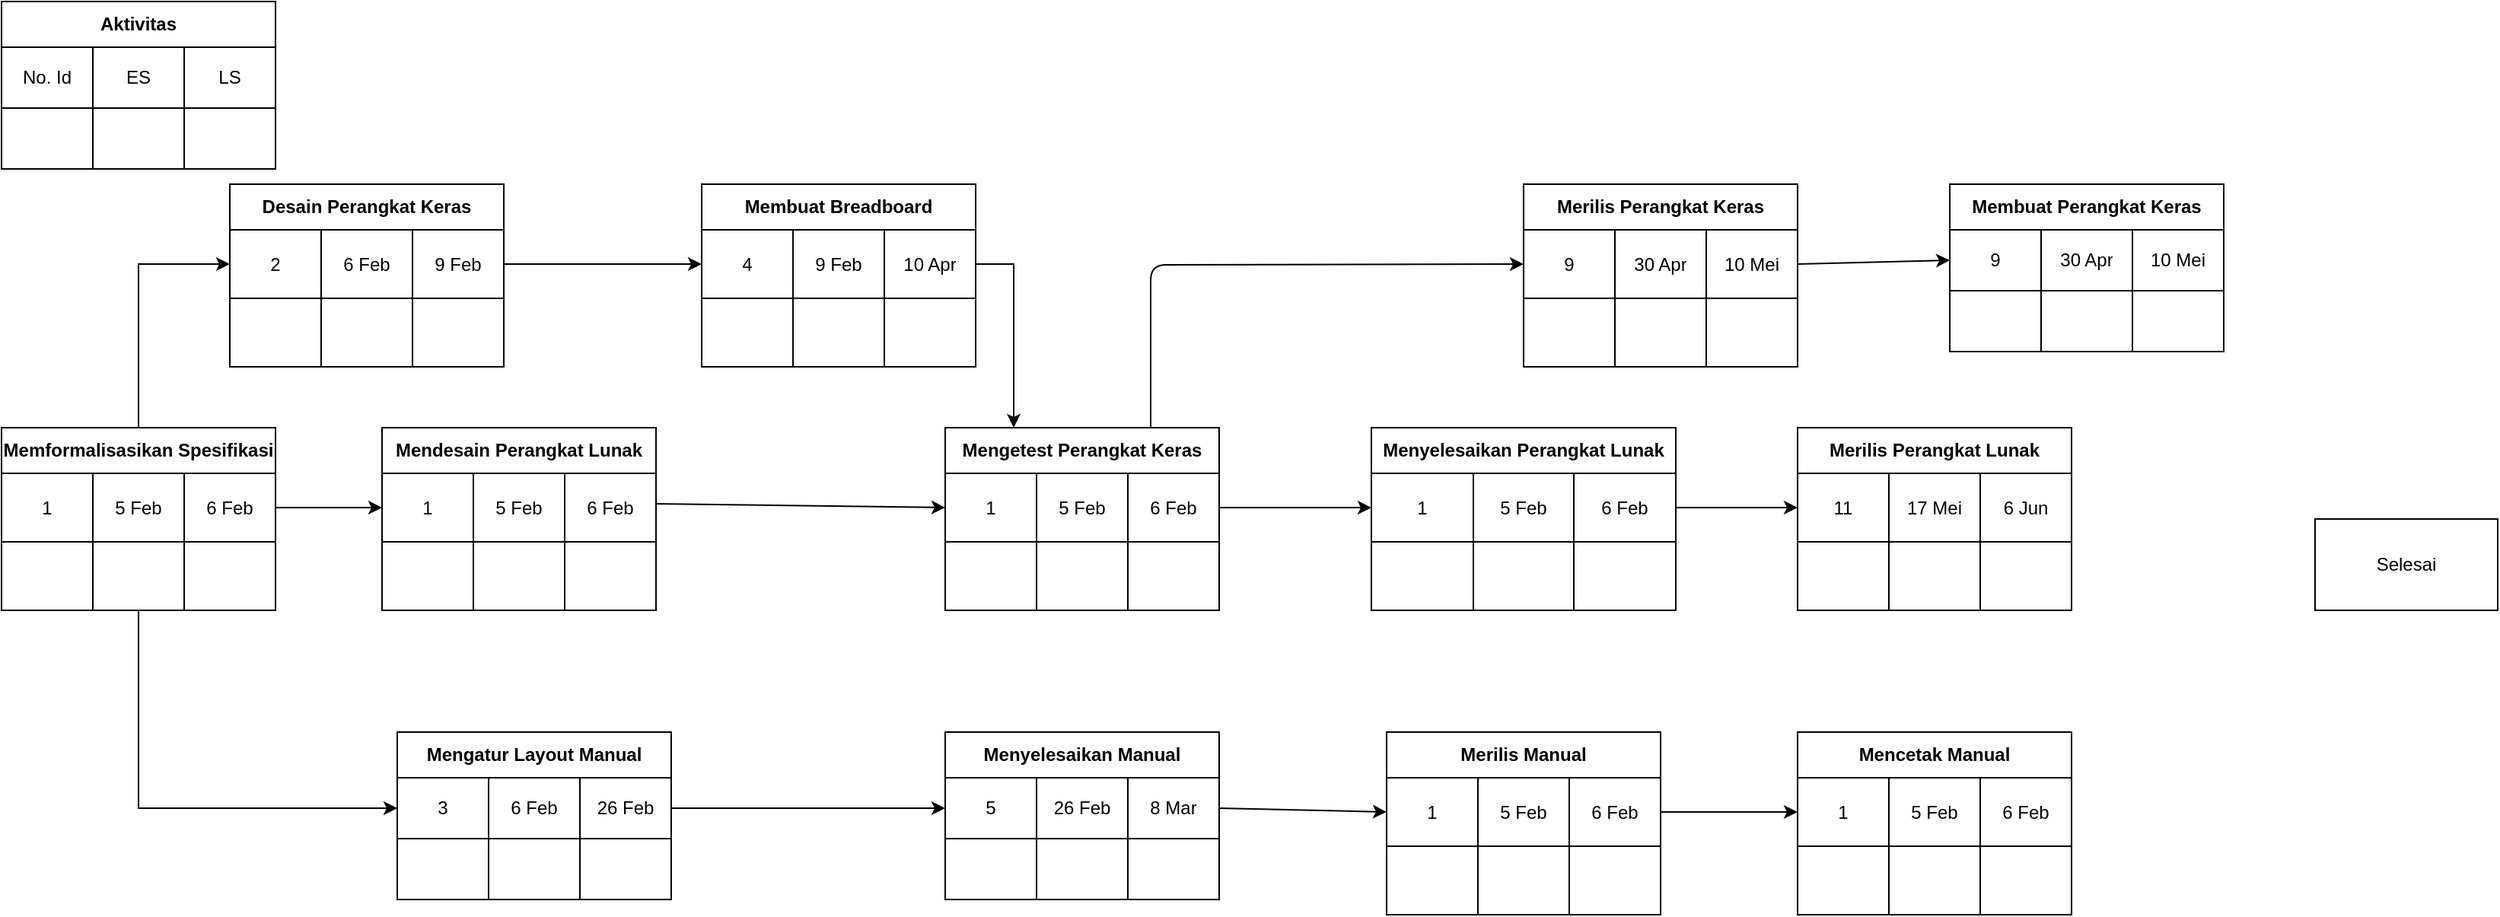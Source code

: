 <mxfile version="13.10.0" type="github" pages="2">
  <diagram id="w-n2yBOvHbMStAPGtrfh" name="Page-1">
    <mxGraphModel dx="1368" dy="666" grid="1" gridSize="10" guides="1" tooltips="1" connect="1" arrows="1" fold="1" page="1" pageScale="1" pageWidth="850" pageHeight="1100" math="0" shadow="0">
      <root>
        <mxCell id="0" />
        <mxCell id="1" parent="0" />
        <mxCell id="4v-OU17Cv-sKRTJld7IA-16" value="Aktivitas" style="shape=table;html=1;whiteSpace=wrap;startSize=30;container=1;collapsible=0;childLayout=tableLayout;fontStyle=1;align=center;" vertex="1" parent="1">
          <mxGeometry width="180" height="110" as="geometry" />
        </mxCell>
        <mxCell id="4v-OU17Cv-sKRTJld7IA-17" value="" style="shape=partialRectangle;html=1;whiteSpace=wrap;collapsible=0;dropTarget=0;pointerEvents=0;fillColor=none;top=0;left=0;bottom=0;right=0;points=[[0,0.5],[1,0.5]];portConstraint=eastwest;" vertex="1" parent="4v-OU17Cv-sKRTJld7IA-16">
          <mxGeometry y="30" width="180" height="40" as="geometry" />
        </mxCell>
        <mxCell id="4v-OU17Cv-sKRTJld7IA-18" value="No. Id" style="shape=partialRectangle;html=1;whiteSpace=wrap;connectable=0;fillColor=none;top=0;left=0;bottom=0;right=0;overflow=hidden;" vertex="1" parent="4v-OU17Cv-sKRTJld7IA-17">
          <mxGeometry width="60" height="40" as="geometry" />
        </mxCell>
        <mxCell id="4v-OU17Cv-sKRTJld7IA-19" value="&lt;span&gt;ES&lt;/span&gt;" style="shape=partialRectangle;html=1;whiteSpace=wrap;connectable=0;fillColor=none;top=0;left=0;bottom=0;right=0;overflow=hidden;" vertex="1" parent="4v-OU17Cv-sKRTJld7IA-17">
          <mxGeometry x="60" width="60" height="40" as="geometry" />
        </mxCell>
        <mxCell id="4v-OU17Cv-sKRTJld7IA-20" value="LS" style="shape=partialRectangle;html=1;whiteSpace=wrap;connectable=0;fillColor=none;top=0;left=0;bottom=0;right=0;overflow=hidden;" vertex="1" parent="4v-OU17Cv-sKRTJld7IA-17">
          <mxGeometry x="120" width="60" height="40" as="geometry" />
        </mxCell>
        <mxCell id="4v-OU17Cv-sKRTJld7IA-21" value="" style="shape=partialRectangle;html=1;whiteSpace=wrap;collapsible=0;dropTarget=0;pointerEvents=0;fillColor=none;top=0;left=0;bottom=0;right=0;points=[[0,0.5],[1,0.5]];portConstraint=eastwest;" vertex="1" parent="4v-OU17Cv-sKRTJld7IA-16">
          <mxGeometry y="70" width="180" height="40" as="geometry" />
        </mxCell>
        <mxCell id="4v-OU17Cv-sKRTJld7IA-22" value="" style="shape=partialRectangle;html=1;whiteSpace=wrap;connectable=0;fillColor=none;top=0;left=0;bottom=0;right=0;overflow=hidden;" vertex="1" parent="4v-OU17Cv-sKRTJld7IA-21">
          <mxGeometry width="60" height="40" as="geometry" />
        </mxCell>
        <mxCell id="4v-OU17Cv-sKRTJld7IA-23" value="" style="shape=partialRectangle;html=1;whiteSpace=wrap;connectable=0;fillColor=none;top=0;left=0;bottom=0;right=0;overflow=hidden;" vertex="1" parent="4v-OU17Cv-sKRTJld7IA-21">
          <mxGeometry x="60" width="60" height="40" as="geometry" />
        </mxCell>
        <mxCell id="4v-OU17Cv-sKRTJld7IA-24" value="" style="shape=partialRectangle;html=1;whiteSpace=wrap;connectable=0;fillColor=none;top=0;left=0;bottom=0;right=0;overflow=hidden;" vertex="1" parent="4v-OU17Cv-sKRTJld7IA-21">
          <mxGeometry x="120" width="60" height="40" as="geometry" />
        </mxCell>
        <mxCell id="4v-OU17Cv-sKRTJld7IA-55" style="edgeStyle=orthogonalEdgeStyle;rounded=0;orthogonalLoop=1;jettySize=auto;html=1;entryX=0;entryY=0.5;entryDx=0;entryDy=0;" edge="1" parent="1" source="4v-OU17Cv-sKRTJld7IA-29" target="4v-OU17Cv-sKRTJld7IA-43">
          <mxGeometry relative="1" as="geometry" />
        </mxCell>
        <mxCell id="4v-OU17Cv-sKRTJld7IA-65" style="edgeStyle=orthogonalEdgeStyle;rounded=0;orthogonalLoop=1;jettySize=auto;html=1;entryX=0;entryY=0.5;entryDx=0;entryDy=0;" edge="1" parent="1" source="4v-OU17Cv-sKRTJld7IA-29" target="4v-OU17Cv-sKRTJld7IA-57">
          <mxGeometry relative="1" as="geometry" />
        </mxCell>
        <mxCell id="4v-OU17Cv-sKRTJld7IA-29" value="Memformalisasikan Spesifikasi" style="shape=table;html=1;whiteSpace=wrap;startSize=30;container=1;collapsible=0;childLayout=tableLayout;fontStyle=1;align=center;" vertex="1" parent="1">
          <mxGeometry y="280" width="180" height="120" as="geometry" />
        </mxCell>
        <mxCell id="4v-OU17Cv-sKRTJld7IA-30" value="" style="shape=partialRectangle;html=1;whiteSpace=wrap;collapsible=0;dropTarget=0;pointerEvents=0;fillColor=none;top=0;left=0;bottom=0;right=0;points=[[0,0.5],[1,0.5]];portConstraint=eastwest;" vertex="1" parent="4v-OU17Cv-sKRTJld7IA-29">
          <mxGeometry y="30" width="180" height="45" as="geometry" />
        </mxCell>
        <mxCell id="4v-OU17Cv-sKRTJld7IA-31" value="1" style="shape=partialRectangle;html=1;whiteSpace=wrap;connectable=0;fillColor=none;top=0;left=0;bottom=0;right=0;overflow=hidden;" vertex="1" parent="4v-OU17Cv-sKRTJld7IA-30">
          <mxGeometry width="60" height="45" as="geometry" />
        </mxCell>
        <mxCell id="4v-OU17Cv-sKRTJld7IA-32" value="&lt;span&gt;5 Feb&lt;/span&gt;" style="shape=partialRectangle;html=1;whiteSpace=wrap;connectable=0;fillColor=none;top=0;left=0;bottom=0;right=0;overflow=hidden;" vertex="1" parent="4v-OU17Cv-sKRTJld7IA-30">
          <mxGeometry x="60" width="60" height="45" as="geometry" />
        </mxCell>
        <mxCell id="4v-OU17Cv-sKRTJld7IA-33" value="6 Feb" style="shape=partialRectangle;html=1;whiteSpace=wrap;connectable=0;fillColor=none;top=0;left=0;bottom=0;right=0;overflow=hidden;" vertex="1" parent="4v-OU17Cv-sKRTJld7IA-30">
          <mxGeometry x="120" width="60" height="45" as="geometry" />
        </mxCell>
        <mxCell id="4v-OU17Cv-sKRTJld7IA-34" value="" style="shape=partialRectangle;html=1;whiteSpace=wrap;collapsible=0;dropTarget=0;pointerEvents=0;fillColor=none;top=0;left=0;bottom=0;right=0;points=[[0,0.5],[1,0.5]];portConstraint=eastwest;" vertex="1" parent="4v-OU17Cv-sKRTJld7IA-29">
          <mxGeometry y="75" width="180" height="45" as="geometry" />
        </mxCell>
        <mxCell id="4v-OU17Cv-sKRTJld7IA-35" value="" style="shape=partialRectangle;html=1;whiteSpace=wrap;connectable=0;fillColor=none;top=0;left=0;bottom=0;right=0;overflow=hidden;" vertex="1" parent="4v-OU17Cv-sKRTJld7IA-34">
          <mxGeometry width="60" height="45" as="geometry" />
        </mxCell>
        <mxCell id="4v-OU17Cv-sKRTJld7IA-36" value="" style="shape=partialRectangle;html=1;whiteSpace=wrap;connectable=0;fillColor=none;top=0;left=0;bottom=0;right=0;overflow=hidden;" vertex="1" parent="4v-OU17Cv-sKRTJld7IA-34">
          <mxGeometry x="60" width="60" height="45" as="geometry" />
        </mxCell>
        <mxCell id="4v-OU17Cv-sKRTJld7IA-37" value="" style="shape=partialRectangle;html=1;whiteSpace=wrap;connectable=0;fillColor=none;top=0;left=0;bottom=0;right=0;overflow=hidden;" vertex="1" parent="4v-OU17Cv-sKRTJld7IA-34">
          <mxGeometry x="120" width="60" height="45" as="geometry" />
        </mxCell>
        <mxCell id="4v-OU17Cv-sKRTJld7IA-42" value="Desain Perangkat Keras" style="shape=table;html=1;whiteSpace=wrap;startSize=30;container=1;collapsible=0;childLayout=tableLayout;fontStyle=1;align=center;" vertex="1" parent="1">
          <mxGeometry x="150" y="120" width="180" height="120" as="geometry" />
        </mxCell>
        <mxCell id="4v-OU17Cv-sKRTJld7IA-43" value="" style="shape=partialRectangle;html=1;whiteSpace=wrap;collapsible=0;dropTarget=0;pointerEvents=0;fillColor=none;top=0;left=0;bottom=0;right=0;points=[[0,0.5],[1,0.5]];portConstraint=eastwest;" vertex="1" parent="4v-OU17Cv-sKRTJld7IA-42">
          <mxGeometry y="30" width="180" height="45" as="geometry" />
        </mxCell>
        <mxCell id="4v-OU17Cv-sKRTJld7IA-44" value="2" style="shape=partialRectangle;html=1;whiteSpace=wrap;connectable=0;fillColor=none;top=0;left=0;bottom=0;right=0;overflow=hidden;" vertex="1" parent="4v-OU17Cv-sKRTJld7IA-43">
          <mxGeometry width="60" height="45" as="geometry" />
        </mxCell>
        <mxCell id="4v-OU17Cv-sKRTJld7IA-45" value="&lt;span&gt;6 Feb&lt;/span&gt;" style="shape=partialRectangle;html=1;whiteSpace=wrap;connectable=0;fillColor=none;top=0;left=0;bottom=0;right=0;overflow=hidden;" vertex="1" parent="4v-OU17Cv-sKRTJld7IA-43">
          <mxGeometry x="60" width="60" height="45" as="geometry" />
        </mxCell>
        <mxCell id="4v-OU17Cv-sKRTJld7IA-46" value="9 Feb" style="shape=partialRectangle;html=1;whiteSpace=wrap;connectable=0;fillColor=none;top=0;left=0;bottom=0;right=0;overflow=hidden;" vertex="1" parent="4v-OU17Cv-sKRTJld7IA-43">
          <mxGeometry x="120" width="60" height="45" as="geometry" />
        </mxCell>
        <mxCell id="4v-OU17Cv-sKRTJld7IA-47" value="" style="shape=partialRectangle;html=1;whiteSpace=wrap;collapsible=0;dropTarget=0;pointerEvents=0;fillColor=none;top=0;left=0;bottom=0;right=0;points=[[0,0.5],[1,0.5]];portConstraint=eastwest;" vertex="1" parent="4v-OU17Cv-sKRTJld7IA-42">
          <mxGeometry y="75" width="180" height="45" as="geometry" />
        </mxCell>
        <mxCell id="4v-OU17Cv-sKRTJld7IA-48" value="" style="shape=partialRectangle;html=1;whiteSpace=wrap;connectable=0;fillColor=none;top=0;left=0;bottom=0;right=0;overflow=hidden;" vertex="1" parent="4v-OU17Cv-sKRTJld7IA-47">
          <mxGeometry width="60" height="45" as="geometry" />
        </mxCell>
        <mxCell id="4v-OU17Cv-sKRTJld7IA-49" value="" style="shape=partialRectangle;html=1;whiteSpace=wrap;connectable=0;fillColor=none;top=0;left=0;bottom=0;right=0;overflow=hidden;" vertex="1" parent="4v-OU17Cv-sKRTJld7IA-47">
          <mxGeometry x="60" width="60" height="45" as="geometry" />
        </mxCell>
        <mxCell id="4v-OU17Cv-sKRTJld7IA-50" value="" style="shape=partialRectangle;html=1;whiteSpace=wrap;connectable=0;fillColor=none;top=0;left=0;bottom=0;right=0;overflow=hidden;" vertex="1" parent="4v-OU17Cv-sKRTJld7IA-47">
          <mxGeometry x="120" width="60" height="45" as="geometry" />
        </mxCell>
        <mxCell id="4v-OU17Cv-sKRTJld7IA-56" value="Mengatur Layout Manual" style="shape=table;html=1;whiteSpace=wrap;startSize=30;container=1;collapsible=0;childLayout=tableLayout;fontStyle=1;align=center;" vertex="1" parent="1">
          <mxGeometry x="260" y="480" width="180" height="110" as="geometry" />
        </mxCell>
        <mxCell id="4v-OU17Cv-sKRTJld7IA-57" value="" style="shape=partialRectangle;html=1;whiteSpace=wrap;collapsible=0;dropTarget=0;pointerEvents=0;fillColor=none;top=0;left=0;bottom=0;right=0;points=[[0,0.5],[1,0.5]];portConstraint=eastwest;" vertex="1" parent="4v-OU17Cv-sKRTJld7IA-56">
          <mxGeometry y="30" width="180" height="40" as="geometry" />
        </mxCell>
        <mxCell id="4v-OU17Cv-sKRTJld7IA-58" value="3" style="shape=partialRectangle;html=1;whiteSpace=wrap;connectable=0;fillColor=none;top=0;left=0;bottom=0;right=0;overflow=hidden;" vertex="1" parent="4v-OU17Cv-sKRTJld7IA-57">
          <mxGeometry width="60" height="40" as="geometry" />
        </mxCell>
        <mxCell id="4v-OU17Cv-sKRTJld7IA-59" value="&lt;span&gt;6 Feb&lt;/span&gt;" style="shape=partialRectangle;html=1;whiteSpace=wrap;connectable=0;fillColor=none;top=0;left=0;bottom=0;right=0;overflow=hidden;" vertex="1" parent="4v-OU17Cv-sKRTJld7IA-57">
          <mxGeometry x="60" width="60" height="40" as="geometry" />
        </mxCell>
        <mxCell id="4v-OU17Cv-sKRTJld7IA-60" value="26 Feb" style="shape=partialRectangle;html=1;whiteSpace=wrap;connectable=0;fillColor=none;top=0;left=0;bottom=0;right=0;overflow=hidden;" vertex="1" parent="4v-OU17Cv-sKRTJld7IA-57">
          <mxGeometry x="120" width="60" height="40" as="geometry" />
        </mxCell>
        <mxCell id="4v-OU17Cv-sKRTJld7IA-61" value="" style="shape=partialRectangle;html=1;whiteSpace=wrap;collapsible=0;dropTarget=0;pointerEvents=0;fillColor=none;top=0;left=0;bottom=0;right=0;points=[[0,0.5],[1,0.5]];portConstraint=eastwest;" vertex="1" parent="4v-OU17Cv-sKRTJld7IA-56">
          <mxGeometry y="70" width="180" height="40" as="geometry" />
        </mxCell>
        <mxCell id="4v-OU17Cv-sKRTJld7IA-62" value="" style="shape=partialRectangle;html=1;whiteSpace=wrap;connectable=0;fillColor=none;top=0;left=0;bottom=0;right=0;overflow=hidden;" vertex="1" parent="4v-OU17Cv-sKRTJld7IA-61">
          <mxGeometry width="60" height="40" as="geometry" />
        </mxCell>
        <mxCell id="4v-OU17Cv-sKRTJld7IA-63" value="" style="shape=partialRectangle;html=1;whiteSpace=wrap;connectable=0;fillColor=none;top=0;left=0;bottom=0;right=0;overflow=hidden;" vertex="1" parent="4v-OU17Cv-sKRTJld7IA-61">
          <mxGeometry x="60" width="60" height="40" as="geometry" />
        </mxCell>
        <mxCell id="4v-OU17Cv-sKRTJld7IA-64" value="" style="shape=partialRectangle;html=1;whiteSpace=wrap;connectable=0;fillColor=none;top=0;left=0;bottom=0;right=0;overflow=hidden;" vertex="1" parent="4v-OU17Cv-sKRTJld7IA-61">
          <mxGeometry x="120" width="60" height="40" as="geometry" />
        </mxCell>
        <mxCell id="4v-OU17Cv-sKRTJld7IA-66" value="Membuat Breadboard" style="shape=table;html=1;whiteSpace=wrap;startSize=30;container=1;collapsible=0;childLayout=tableLayout;fontStyle=1;align=center;" vertex="1" parent="1">
          <mxGeometry x="460" y="120" width="180" height="120" as="geometry" />
        </mxCell>
        <mxCell id="4v-OU17Cv-sKRTJld7IA-67" value="" style="shape=partialRectangle;html=1;whiteSpace=wrap;collapsible=0;dropTarget=0;pointerEvents=0;fillColor=none;top=0;left=0;bottom=0;right=0;points=[[0,0.5],[1,0.5]];portConstraint=eastwest;" vertex="1" parent="4v-OU17Cv-sKRTJld7IA-66">
          <mxGeometry y="30" width="180" height="45" as="geometry" />
        </mxCell>
        <mxCell id="4v-OU17Cv-sKRTJld7IA-68" value="4" style="shape=partialRectangle;html=1;whiteSpace=wrap;connectable=0;fillColor=none;top=0;left=0;bottom=0;right=0;overflow=hidden;" vertex="1" parent="4v-OU17Cv-sKRTJld7IA-67">
          <mxGeometry width="60" height="45" as="geometry" />
        </mxCell>
        <mxCell id="4v-OU17Cv-sKRTJld7IA-69" value="&lt;span&gt;9 Feb&lt;/span&gt;" style="shape=partialRectangle;html=1;whiteSpace=wrap;connectable=0;fillColor=none;top=0;left=0;bottom=0;right=0;overflow=hidden;" vertex="1" parent="4v-OU17Cv-sKRTJld7IA-67">
          <mxGeometry x="60" width="60" height="45" as="geometry" />
        </mxCell>
        <mxCell id="4v-OU17Cv-sKRTJld7IA-70" value="10 Apr" style="shape=partialRectangle;html=1;whiteSpace=wrap;connectable=0;fillColor=none;top=0;left=0;bottom=0;right=0;overflow=hidden;" vertex="1" parent="4v-OU17Cv-sKRTJld7IA-67">
          <mxGeometry x="120" width="60" height="45" as="geometry" />
        </mxCell>
        <mxCell id="4v-OU17Cv-sKRTJld7IA-71" value="" style="shape=partialRectangle;html=1;whiteSpace=wrap;collapsible=0;dropTarget=0;pointerEvents=0;fillColor=none;top=0;left=0;bottom=0;right=0;points=[[0,0.5],[1,0.5]];portConstraint=eastwest;" vertex="1" parent="4v-OU17Cv-sKRTJld7IA-66">
          <mxGeometry y="75" width="180" height="45" as="geometry" />
        </mxCell>
        <mxCell id="4v-OU17Cv-sKRTJld7IA-72" value="" style="shape=partialRectangle;html=1;whiteSpace=wrap;connectable=0;fillColor=none;top=0;left=0;bottom=0;right=0;overflow=hidden;" vertex="1" parent="4v-OU17Cv-sKRTJld7IA-71">
          <mxGeometry width="60" height="45" as="geometry" />
        </mxCell>
        <mxCell id="4v-OU17Cv-sKRTJld7IA-73" value="" style="shape=partialRectangle;html=1;whiteSpace=wrap;connectable=0;fillColor=none;top=0;left=0;bottom=0;right=0;overflow=hidden;" vertex="1" parent="4v-OU17Cv-sKRTJld7IA-71">
          <mxGeometry x="60" width="60" height="45" as="geometry" />
        </mxCell>
        <mxCell id="4v-OU17Cv-sKRTJld7IA-74" value="" style="shape=partialRectangle;html=1;whiteSpace=wrap;connectable=0;fillColor=none;top=0;left=0;bottom=0;right=0;overflow=hidden;" vertex="1" parent="4v-OU17Cv-sKRTJld7IA-71">
          <mxGeometry x="120" width="60" height="45" as="geometry" />
        </mxCell>
        <mxCell id="4v-OU17Cv-sKRTJld7IA-75" value="Menyelesaikan Manual" style="shape=table;html=1;whiteSpace=wrap;startSize=30;container=1;collapsible=0;childLayout=tableLayout;fontStyle=1;align=center;" vertex="1" parent="1">
          <mxGeometry x="620" y="480" width="180" height="110" as="geometry" />
        </mxCell>
        <mxCell id="4v-OU17Cv-sKRTJld7IA-76" value="" style="shape=partialRectangle;html=1;whiteSpace=wrap;collapsible=0;dropTarget=0;pointerEvents=0;fillColor=none;top=0;left=0;bottom=0;right=0;points=[[0,0.5],[1,0.5]];portConstraint=eastwest;" vertex="1" parent="4v-OU17Cv-sKRTJld7IA-75">
          <mxGeometry y="30" width="180" height="40" as="geometry" />
        </mxCell>
        <mxCell id="4v-OU17Cv-sKRTJld7IA-77" value="5" style="shape=partialRectangle;html=1;whiteSpace=wrap;connectable=0;fillColor=none;top=0;left=0;bottom=0;right=0;overflow=hidden;" vertex="1" parent="4v-OU17Cv-sKRTJld7IA-76">
          <mxGeometry width="60" height="40" as="geometry" />
        </mxCell>
        <mxCell id="4v-OU17Cv-sKRTJld7IA-78" value="&lt;span&gt;26 Feb&lt;/span&gt;" style="shape=partialRectangle;html=1;whiteSpace=wrap;connectable=0;fillColor=none;top=0;left=0;bottom=0;right=0;overflow=hidden;" vertex="1" parent="4v-OU17Cv-sKRTJld7IA-76">
          <mxGeometry x="60" width="60" height="40" as="geometry" />
        </mxCell>
        <mxCell id="4v-OU17Cv-sKRTJld7IA-79" value="8 Mar" style="shape=partialRectangle;html=1;whiteSpace=wrap;connectable=0;fillColor=none;top=0;left=0;bottom=0;right=0;overflow=hidden;" vertex="1" parent="4v-OU17Cv-sKRTJld7IA-76">
          <mxGeometry x="120" width="60" height="40" as="geometry" />
        </mxCell>
        <mxCell id="4v-OU17Cv-sKRTJld7IA-80" value="" style="shape=partialRectangle;html=1;whiteSpace=wrap;collapsible=0;dropTarget=0;pointerEvents=0;fillColor=none;top=0;left=0;bottom=0;right=0;points=[[0,0.5],[1,0.5]];portConstraint=eastwest;" vertex="1" parent="4v-OU17Cv-sKRTJld7IA-75">
          <mxGeometry y="70" width="180" height="40" as="geometry" />
        </mxCell>
        <mxCell id="4v-OU17Cv-sKRTJld7IA-81" value="" style="shape=partialRectangle;html=1;whiteSpace=wrap;connectable=0;fillColor=none;top=0;left=0;bottom=0;right=0;overflow=hidden;" vertex="1" parent="4v-OU17Cv-sKRTJld7IA-80">
          <mxGeometry width="60" height="40" as="geometry" />
        </mxCell>
        <mxCell id="4v-OU17Cv-sKRTJld7IA-82" value="" style="shape=partialRectangle;html=1;whiteSpace=wrap;connectable=0;fillColor=none;top=0;left=0;bottom=0;right=0;overflow=hidden;" vertex="1" parent="4v-OU17Cv-sKRTJld7IA-80">
          <mxGeometry x="60" width="60" height="40" as="geometry" />
        </mxCell>
        <mxCell id="4v-OU17Cv-sKRTJld7IA-83" value="" style="shape=partialRectangle;html=1;whiteSpace=wrap;connectable=0;fillColor=none;top=0;left=0;bottom=0;right=0;overflow=hidden;" vertex="1" parent="4v-OU17Cv-sKRTJld7IA-80">
          <mxGeometry x="120" width="60" height="40" as="geometry" />
        </mxCell>
        <mxCell id="4v-OU17Cv-sKRTJld7IA-96" value="Merilis Perangkat Keras" style="shape=table;html=1;whiteSpace=wrap;startSize=30;container=1;collapsible=0;childLayout=tableLayout;fontStyle=1;align=center;" vertex="1" parent="1">
          <mxGeometry x="1000" y="120" width="180" height="120" as="geometry" />
        </mxCell>
        <mxCell id="4v-OU17Cv-sKRTJld7IA-97" value="" style="shape=partialRectangle;html=1;whiteSpace=wrap;collapsible=0;dropTarget=0;pointerEvents=0;fillColor=none;top=0;left=0;bottom=0;right=0;points=[[0,0.5],[1,0.5]];portConstraint=eastwest;" vertex="1" parent="4v-OU17Cv-sKRTJld7IA-96">
          <mxGeometry y="30" width="180" height="45" as="geometry" />
        </mxCell>
        <mxCell id="4v-OU17Cv-sKRTJld7IA-98" value="9" style="shape=partialRectangle;html=1;whiteSpace=wrap;connectable=0;fillColor=none;top=0;left=0;bottom=0;right=0;overflow=hidden;" vertex="1" parent="4v-OU17Cv-sKRTJld7IA-97">
          <mxGeometry width="60" height="45" as="geometry" />
        </mxCell>
        <mxCell id="4v-OU17Cv-sKRTJld7IA-99" value="&lt;span&gt;30 Apr&lt;/span&gt;" style="shape=partialRectangle;html=1;whiteSpace=wrap;connectable=0;fillColor=none;top=0;left=0;bottom=0;right=0;overflow=hidden;" vertex="1" parent="4v-OU17Cv-sKRTJld7IA-97">
          <mxGeometry x="60" width="60" height="45" as="geometry" />
        </mxCell>
        <mxCell id="4v-OU17Cv-sKRTJld7IA-100" value="10 Mei" style="shape=partialRectangle;html=1;whiteSpace=wrap;connectable=0;fillColor=none;top=0;left=0;bottom=0;right=0;overflow=hidden;" vertex="1" parent="4v-OU17Cv-sKRTJld7IA-97">
          <mxGeometry x="120" width="60" height="45" as="geometry" />
        </mxCell>
        <mxCell id="4v-OU17Cv-sKRTJld7IA-101" value="" style="shape=partialRectangle;html=1;whiteSpace=wrap;collapsible=0;dropTarget=0;pointerEvents=0;fillColor=none;top=0;left=0;bottom=0;right=0;points=[[0,0.5],[1,0.5]];portConstraint=eastwest;" vertex="1" parent="4v-OU17Cv-sKRTJld7IA-96">
          <mxGeometry y="75" width="180" height="45" as="geometry" />
        </mxCell>
        <mxCell id="4v-OU17Cv-sKRTJld7IA-102" value="" style="shape=partialRectangle;html=1;whiteSpace=wrap;connectable=0;fillColor=none;top=0;left=0;bottom=0;right=0;overflow=hidden;" vertex="1" parent="4v-OU17Cv-sKRTJld7IA-101">
          <mxGeometry width="60" height="45" as="geometry" />
        </mxCell>
        <mxCell id="4v-OU17Cv-sKRTJld7IA-103" value="" style="shape=partialRectangle;html=1;whiteSpace=wrap;connectable=0;fillColor=none;top=0;left=0;bottom=0;right=0;overflow=hidden;" vertex="1" parent="4v-OU17Cv-sKRTJld7IA-101">
          <mxGeometry x="60" width="60" height="45" as="geometry" />
        </mxCell>
        <mxCell id="4v-OU17Cv-sKRTJld7IA-104" value="" style="shape=partialRectangle;html=1;whiteSpace=wrap;connectable=0;fillColor=none;top=0;left=0;bottom=0;right=0;overflow=hidden;" vertex="1" parent="4v-OU17Cv-sKRTJld7IA-101">
          <mxGeometry x="120" width="60" height="45" as="geometry" />
        </mxCell>
        <mxCell id="4v-OU17Cv-sKRTJld7IA-132" style="edgeStyle=orthogonalEdgeStyle;rounded=0;orthogonalLoop=1;jettySize=auto;html=1;entryX=0.25;entryY=0;entryDx=0;entryDy=0;" edge="1" parent="1" source="4v-OU17Cv-sKRTJld7IA-67" target="mlTYYdsjPMdNegPLDmmk-32">
          <mxGeometry relative="1" as="geometry">
            <mxPoint x="720" y="180" as="targetPoint" />
          </mxGeometry>
        </mxCell>
        <mxCell id="4v-OU17Cv-sKRTJld7IA-139" value="Merilis Perangkat Lunak" style="shape=table;html=1;whiteSpace=wrap;startSize=30;container=1;collapsible=0;childLayout=tableLayout;fontStyle=1;align=center;" vertex="1" parent="1">
          <mxGeometry x="1180" y="280" width="180" height="120" as="geometry" />
        </mxCell>
        <mxCell id="4v-OU17Cv-sKRTJld7IA-140" value="" style="shape=partialRectangle;html=1;whiteSpace=wrap;collapsible=0;dropTarget=0;pointerEvents=0;fillColor=none;top=0;left=0;bottom=0;right=0;points=[[0,0.5],[1,0.5]];portConstraint=eastwest;" vertex="1" parent="4v-OU17Cv-sKRTJld7IA-139">
          <mxGeometry y="30" width="180" height="45" as="geometry" />
        </mxCell>
        <mxCell id="4v-OU17Cv-sKRTJld7IA-141" value="11" style="shape=partialRectangle;html=1;whiteSpace=wrap;connectable=0;fillColor=none;top=0;left=0;bottom=0;right=0;overflow=hidden;" vertex="1" parent="4v-OU17Cv-sKRTJld7IA-140">
          <mxGeometry width="60" height="45" as="geometry" />
        </mxCell>
        <mxCell id="4v-OU17Cv-sKRTJld7IA-142" value="&lt;span&gt;17 Mei&lt;/span&gt;" style="shape=partialRectangle;html=1;whiteSpace=wrap;connectable=0;fillColor=none;top=0;left=0;bottom=0;right=0;overflow=hidden;" vertex="1" parent="4v-OU17Cv-sKRTJld7IA-140">
          <mxGeometry x="60" width="60" height="45" as="geometry" />
        </mxCell>
        <mxCell id="4v-OU17Cv-sKRTJld7IA-143" value="6 Jun" style="shape=partialRectangle;html=1;whiteSpace=wrap;connectable=0;fillColor=none;top=0;left=0;bottom=0;right=0;overflow=hidden;" vertex="1" parent="4v-OU17Cv-sKRTJld7IA-140">
          <mxGeometry x="120" width="60" height="45" as="geometry" />
        </mxCell>
        <mxCell id="4v-OU17Cv-sKRTJld7IA-144" value="" style="shape=partialRectangle;html=1;whiteSpace=wrap;collapsible=0;dropTarget=0;pointerEvents=0;fillColor=none;top=0;left=0;bottom=0;right=0;points=[[0,0.5],[1,0.5]];portConstraint=eastwest;" vertex="1" parent="4v-OU17Cv-sKRTJld7IA-139">
          <mxGeometry y="75" width="180" height="45" as="geometry" />
        </mxCell>
        <mxCell id="4v-OU17Cv-sKRTJld7IA-145" value="" style="shape=partialRectangle;html=1;whiteSpace=wrap;connectable=0;fillColor=none;top=0;left=0;bottom=0;right=0;overflow=hidden;" vertex="1" parent="4v-OU17Cv-sKRTJld7IA-144">
          <mxGeometry width="60" height="45" as="geometry" />
        </mxCell>
        <mxCell id="4v-OU17Cv-sKRTJld7IA-146" value="" style="shape=partialRectangle;html=1;whiteSpace=wrap;connectable=0;fillColor=none;top=0;left=0;bottom=0;right=0;overflow=hidden;" vertex="1" parent="4v-OU17Cv-sKRTJld7IA-144">
          <mxGeometry x="60" width="60" height="45" as="geometry" />
        </mxCell>
        <mxCell id="4v-OU17Cv-sKRTJld7IA-147" value="" style="shape=partialRectangle;html=1;whiteSpace=wrap;connectable=0;fillColor=none;top=0;left=0;bottom=0;right=0;overflow=hidden;" vertex="1" parent="4v-OU17Cv-sKRTJld7IA-144">
          <mxGeometry x="120" width="60" height="45" as="geometry" />
        </mxCell>
        <mxCell id="mlTYYdsjPMdNegPLDmmk-11" value="Mendesain Perangkat Lunak" style="shape=table;html=1;whiteSpace=wrap;startSize=30;container=1;collapsible=0;childLayout=tableLayout;fontStyle=1;align=center;" vertex="1" parent="1">
          <mxGeometry x="250" y="280" width="180" height="120" as="geometry" />
        </mxCell>
        <mxCell id="mlTYYdsjPMdNegPLDmmk-12" value="" style="shape=partialRectangle;html=1;whiteSpace=wrap;collapsible=0;dropTarget=0;pointerEvents=0;fillColor=none;top=0;left=0;bottom=0;right=0;points=[[0,0.5],[1,0.5]];portConstraint=eastwest;" vertex="1" parent="mlTYYdsjPMdNegPLDmmk-11">
          <mxGeometry y="30" width="180" height="45" as="geometry" />
        </mxCell>
        <mxCell id="mlTYYdsjPMdNegPLDmmk-13" value="1" style="shape=partialRectangle;html=1;whiteSpace=wrap;connectable=0;fillColor=none;top=0;left=0;bottom=0;right=0;overflow=hidden;" vertex="1" parent="mlTYYdsjPMdNegPLDmmk-12">
          <mxGeometry width="60" height="45" as="geometry" />
        </mxCell>
        <mxCell id="mlTYYdsjPMdNegPLDmmk-14" value="&lt;span&gt;5 Feb&lt;/span&gt;" style="shape=partialRectangle;html=1;whiteSpace=wrap;connectable=0;fillColor=none;top=0;left=0;bottom=0;right=0;overflow=hidden;" vertex="1" parent="mlTYYdsjPMdNegPLDmmk-12">
          <mxGeometry x="60" width="60" height="45" as="geometry" />
        </mxCell>
        <mxCell id="mlTYYdsjPMdNegPLDmmk-15" value="6 Feb" style="shape=partialRectangle;html=1;whiteSpace=wrap;connectable=0;fillColor=none;top=0;left=0;bottom=0;right=0;overflow=hidden;" vertex="1" parent="mlTYYdsjPMdNegPLDmmk-12">
          <mxGeometry x="120" width="60" height="45" as="geometry" />
        </mxCell>
        <mxCell id="mlTYYdsjPMdNegPLDmmk-16" value="" style="shape=partialRectangle;html=1;whiteSpace=wrap;collapsible=0;dropTarget=0;pointerEvents=0;fillColor=none;top=0;left=0;bottom=0;right=0;points=[[0,0.5],[1,0.5]];portConstraint=eastwest;" vertex="1" parent="mlTYYdsjPMdNegPLDmmk-11">
          <mxGeometry y="75" width="180" height="45" as="geometry" />
        </mxCell>
        <mxCell id="mlTYYdsjPMdNegPLDmmk-17" value="" style="shape=partialRectangle;html=1;whiteSpace=wrap;connectable=0;fillColor=none;top=0;left=0;bottom=0;right=0;overflow=hidden;" vertex="1" parent="mlTYYdsjPMdNegPLDmmk-16">
          <mxGeometry width="60" height="45" as="geometry" />
        </mxCell>
        <mxCell id="mlTYYdsjPMdNegPLDmmk-18" value="" style="shape=partialRectangle;html=1;whiteSpace=wrap;connectable=0;fillColor=none;top=0;left=0;bottom=0;right=0;overflow=hidden;" vertex="1" parent="mlTYYdsjPMdNegPLDmmk-16">
          <mxGeometry x="60" width="60" height="45" as="geometry" />
        </mxCell>
        <mxCell id="mlTYYdsjPMdNegPLDmmk-19" value="" style="shape=partialRectangle;html=1;whiteSpace=wrap;connectable=0;fillColor=none;top=0;left=0;bottom=0;right=0;overflow=hidden;" vertex="1" parent="mlTYYdsjPMdNegPLDmmk-16">
          <mxGeometry x="120" width="60" height="45" as="geometry" />
        </mxCell>
        <mxCell id="mlTYYdsjPMdNegPLDmmk-32" value="Mengetest Perangkat Keras" style="shape=table;html=1;whiteSpace=wrap;startSize=30;container=1;collapsible=0;childLayout=tableLayout;fontStyle=1;align=center;" vertex="1" parent="1">
          <mxGeometry x="620" y="280" width="180" height="120" as="geometry" />
        </mxCell>
        <mxCell id="mlTYYdsjPMdNegPLDmmk-33" value="" style="shape=partialRectangle;html=1;whiteSpace=wrap;collapsible=0;dropTarget=0;pointerEvents=0;fillColor=none;top=0;left=0;bottom=0;right=0;points=[[0,0.5],[1,0.5]];portConstraint=eastwest;" vertex="1" parent="mlTYYdsjPMdNegPLDmmk-32">
          <mxGeometry y="30" width="180" height="45" as="geometry" />
        </mxCell>
        <mxCell id="mlTYYdsjPMdNegPLDmmk-34" value="1" style="shape=partialRectangle;html=1;whiteSpace=wrap;connectable=0;fillColor=none;top=0;left=0;bottom=0;right=0;overflow=hidden;" vertex="1" parent="mlTYYdsjPMdNegPLDmmk-33">
          <mxGeometry width="60" height="45" as="geometry" />
        </mxCell>
        <mxCell id="mlTYYdsjPMdNegPLDmmk-35" value="&lt;span&gt;5 Feb&lt;/span&gt;" style="shape=partialRectangle;html=1;whiteSpace=wrap;connectable=0;fillColor=none;top=0;left=0;bottom=0;right=0;overflow=hidden;" vertex="1" parent="mlTYYdsjPMdNegPLDmmk-33">
          <mxGeometry x="60" width="60" height="45" as="geometry" />
        </mxCell>
        <mxCell id="mlTYYdsjPMdNegPLDmmk-36" value="6 Feb" style="shape=partialRectangle;html=1;whiteSpace=wrap;connectable=0;fillColor=none;top=0;left=0;bottom=0;right=0;overflow=hidden;" vertex="1" parent="mlTYYdsjPMdNegPLDmmk-33">
          <mxGeometry x="120" width="60" height="45" as="geometry" />
        </mxCell>
        <mxCell id="mlTYYdsjPMdNegPLDmmk-37" value="" style="shape=partialRectangle;html=1;whiteSpace=wrap;collapsible=0;dropTarget=0;pointerEvents=0;fillColor=none;top=0;left=0;bottom=0;right=0;points=[[0,0.5],[1,0.5]];portConstraint=eastwest;" vertex="1" parent="mlTYYdsjPMdNegPLDmmk-32">
          <mxGeometry y="75" width="180" height="45" as="geometry" />
        </mxCell>
        <mxCell id="mlTYYdsjPMdNegPLDmmk-38" value="" style="shape=partialRectangle;html=1;whiteSpace=wrap;connectable=0;fillColor=none;top=0;left=0;bottom=0;right=0;overflow=hidden;" vertex="1" parent="mlTYYdsjPMdNegPLDmmk-37">
          <mxGeometry width="60" height="45" as="geometry" />
        </mxCell>
        <mxCell id="mlTYYdsjPMdNegPLDmmk-39" value="" style="shape=partialRectangle;html=1;whiteSpace=wrap;connectable=0;fillColor=none;top=0;left=0;bottom=0;right=0;overflow=hidden;" vertex="1" parent="mlTYYdsjPMdNegPLDmmk-37">
          <mxGeometry x="60" width="60" height="45" as="geometry" />
        </mxCell>
        <mxCell id="mlTYYdsjPMdNegPLDmmk-40" value="" style="shape=partialRectangle;html=1;whiteSpace=wrap;connectable=0;fillColor=none;top=0;left=0;bottom=0;right=0;overflow=hidden;" vertex="1" parent="mlTYYdsjPMdNegPLDmmk-37">
          <mxGeometry x="120" width="60" height="45" as="geometry" />
        </mxCell>
        <mxCell id="mlTYYdsjPMdNegPLDmmk-44" value="Merilis Manual" style="shape=table;html=1;whiteSpace=wrap;startSize=30;container=1;collapsible=0;childLayout=tableLayout;fontStyle=1;align=center;" vertex="1" parent="1">
          <mxGeometry x="910" y="480" width="180" height="120" as="geometry" />
        </mxCell>
        <mxCell id="mlTYYdsjPMdNegPLDmmk-45" value="" style="shape=partialRectangle;html=1;whiteSpace=wrap;collapsible=0;dropTarget=0;pointerEvents=0;fillColor=none;top=0;left=0;bottom=0;right=0;points=[[0,0.5],[1,0.5]];portConstraint=eastwest;" vertex="1" parent="mlTYYdsjPMdNegPLDmmk-44">
          <mxGeometry y="30" width="180" height="45" as="geometry" />
        </mxCell>
        <mxCell id="mlTYYdsjPMdNegPLDmmk-46" value="1" style="shape=partialRectangle;html=1;whiteSpace=wrap;connectable=0;fillColor=none;top=0;left=0;bottom=0;right=0;overflow=hidden;" vertex="1" parent="mlTYYdsjPMdNegPLDmmk-45">
          <mxGeometry width="60" height="45" as="geometry" />
        </mxCell>
        <mxCell id="mlTYYdsjPMdNegPLDmmk-47" value="&lt;span&gt;5 Feb&lt;/span&gt;" style="shape=partialRectangle;html=1;whiteSpace=wrap;connectable=0;fillColor=none;top=0;left=0;bottom=0;right=0;overflow=hidden;" vertex="1" parent="mlTYYdsjPMdNegPLDmmk-45">
          <mxGeometry x="60" width="60" height="45" as="geometry" />
        </mxCell>
        <mxCell id="mlTYYdsjPMdNegPLDmmk-48" value="6 Feb" style="shape=partialRectangle;html=1;whiteSpace=wrap;connectable=0;fillColor=none;top=0;left=0;bottom=0;right=0;overflow=hidden;" vertex="1" parent="mlTYYdsjPMdNegPLDmmk-45">
          <mxGeometry x="120" width="60" height="45" as="geometry" />
        </mxCell>
        <mxCell id="mlTYYdsjPMdNegPLDmmk-49" value="" style="shape=partialRectangle;html=1;whiteSpace=wrap;collapsible=0;dropTarget=0;pointerEvents=0;fillColor=none;top=0;left=0;bottom=0;right=0;points=[[0,0.5],[1,0.5]];portConstraint=eastwest;" vertex="1" parent="mlTYYdsjPMdNegPLDmmk-44">
          <mxGeometry y="75" width="180" height="45" as="geometry" />
        </mxCell>
        <mxCell id="mlTYYdsjPMdNegPLDmmk-50" value="" style="shape=partialRectangle;html=1;whiteSpace=wrap;connectable=0;fillColor=none;top=0;left=0;bottom=0;right=0;overflow=hidden;" vertex="1" parent="mlTYYdsjPMdNegPLDmmk-49">
          <mxGeometry width="60" height="45" as="geometry" />
        </mxCell>
        <mxCell id="mlTYYdsjPMdNegPLDmmk-51" value="" style="shape=partialRectangle;html=1;whiteSpace=wrap;connectable=0;fillColor=none;top=0;left=0;bottom=0;right=0;overflow=hidden;" vertex="1" parent="mlTYYdsjPMdNegPLDmmk-49">
          <mxGeometry x="60" width="60" height="45" as="geometry" />
        </mxCell>
        <mxCell id="mlTYYdsjPMdNegPLDmmk-52" value="" style="shape=partialRectangle;html=1;whiteSpace=wrap;connectable=0;fillColor=none;top=0;left=0;bottom=0;right=0;overflow=hidden;" vertex="1" parent="mlTYYdsjPMdNegPLDmmk-49">
          <mxGeometry x="120" width="60" height="45" as="geometry" />
        </mxCell>
        <mxCell id="mlTYYdsjPMdNegPLDmmk-56" value="Menyelesaikan Perangkat Lunak" style="shape=table;html=1;whiteSpace=wrap;startSize=30;container=1;collapsible=0;childLayout=tableLayout;fontStyle=1;align=center;" vertex="1" parent="1">
          <mxGeometry x="900" y="280" width="200" height="120" as="geometry" />
        </mxCell>
        <mxCell id="mlTYYdsjPMdNegPLDmmk-57" value="" style="shape=partialRectangle;html=1;whiteSpace=wrap;collapsible=0;dropTarget=0;pointerEvents=0;fillColor=none;top=0;left=0;bottom=0;right=0;points=[[0,0.5],[1,0.5]];portConstraint=eastwest;" vertex="1" parent="mlTYYdsjPMdNegPLDmmk-56">
          <mxGeometry y="30" width="200" height="45" as="geometry" />
        </mxCell>
        <mxCell id="mlTYYdsjPMdNegPLDmmk-58" value="1" style="shape=partialRectangle;html=1;whiteSpace=wrap;connectable=0;fillColor=none;top=0;left=0;bottom=0;right=0;overflow=hidden;" vertex="1" parent="mlTYYdsjPMdNegPLDmmk-57">
          <mxGeometry width="67" height="45" as="geometry" />
        </mxCell>
        <mxCell id="mlTYYdsjPMdNegPLDmmk-59" value="&lt;span&gt;5 Feb&lt;/span&gt;" style="shape=partialRectangle;html=1;whiteSpace=wrap;connectable=0;fillColor=none;top=0;left=0;bottom=0;right=0;overflow=hidden;" vertex="1" parent="mlTYYdsjPMdNegPLDmmk-57">
          <mxGeometry x="67" width="66" height="45" as="geometry" />
        </mxCell>
        <mxCell id="mlTYYdsjPMdNegPLDmmk-60" value="6 Feb" style="shape=partialRectangle;html=1;whiteSpace=wrap;connectable=0;fillColor=none;top=0;left=0;bottom=0;right=0;overflow=hidden;" vertex="1" parent="mlTYYdsjPMdNegPLDmmk-57">
          <mxGeometry x="133" width="67" height="45" as="geometry" />
        </mxCell>
        <mxCell id="mlTYYdsjPMdNegPLDmmk-61" value="" style="shape=partialRectangle;html=1;whiteSpace=wrap;collapsible=0;dropTarget=0;pointerEvents=0;fillColor=none;top=0;left=0;bottom=0;right=0;points=[[0,0.5],[1,0.5]];portConstraint=eastwest;" vertex="1" parent="mlTYYdsjPMdNegPLDmmk-56">
          <mxGeometry y="75" width="200" height="45" as="geometry" />
        </mxCell>
        <mxCell id="mlTYYdsjPMdNegPLDmmk-62" value="" style="shape=partialRectangle;html=1;whiteSpace=wrap;connectable=0;fillColor=none;top=0;left=0;bottom=0;right=0;overflow=hidden;" vertex="1" parent="mlTYYdsjPMdNegPLDmmk-61">
          <mxGeometry width="67" height="45" as="geometry" />
        </mxCell>
        <mxCell id="mlTYYdsjPMdNegPLDmmk-63" value="" style="shape=partialRectangle;html=1;whiteSpace=wrap;connectable=0;fillColor=none;top=0;left=0;bottom=0;right=0;overflow=hidden;" vertex="1" parent="mlTYYdsjPMdNegPLDmmk-61">
          <mxGeometry x="67" width="66" height="45" as="geometry" />
        </mxCell>
        <mxCell id="mlTYYdsjPMdNegPLDmmk-64" value="" style="shape=partialRectangle;html=1;whiteSpace=wrap;connectable=0;fillColor=none;top=0;left=0;bottom=0;right=0;overflow=hidden;" vertex="1" parent="mlTYYdsjPMdNegPLDmmk-61">
          <mxGeometry x="133" width="67" height="45" as="geometry" />
        </mxCell>
        <mxCell id="mlTYYdsjPMdNegPLDmmk-68" value="Membuat Perangkat Keras" style="shape=table;html=1;whiteSpace=wrap;startSize=30;container=1;collapsible=0;childLayout=tableLayout;fontStyle=1;align=center;" vertex="1" parent="1">
          <mxGeometry x="1280" y="120" width="180" height="110" as="geometry" />
        </mxCell>
        <mxCell id="mlTYYdsjPMdNegPLDmmk-69" value="" style="shape=partialRectangle;html=1;whiteSpace=wrap;collapsible=0;dropTarget=0;pointerEvents=0;fillColor=none;top=0;left=0;bottom=0;right=0;points=[[0,0.5],[1,0.5]];portConstraint=eastwest;" vertex="1" parent="mlTYYdsjPMdNegPLDmmk-68">
          <mxGeometry y="30" width="180" height="40" as="geometry" />
        </mxCell>
        <mxCell id="mlTYYdsjPMdNegPLDmmk-70" value="9" style="shape=partialRectangle;html=1;whiteSpace=wrap;connectable=0;fillColor=none;top=0;left=0;bottom=0;right=0;overflow=hidden;" vertex="1" parent="mlTYYdsjPMdNegPLDmmk-69">
          <mxGeometry width="60" height="40" as="geometry" />
        </mxCell>
        <mxCell id="mlTYYdsjPMdNegPLDmmk-71" value="&lt;span&gt;30 Apr&lt;/span&gt;" style="shape=partialRectangle;html=1;whiteSpace=wrap;connectable=0;fillColor=none;top=0;left=0;bottom=0;right=0;overflow=hidden;" vertex="1" parent="mlTYYdsjPMdNegPLDmmk-69">
          <mxGeometry x="60" width="60" height="40" as="geometry" />
        </mxCell>
        <mxCell id="mlTYYdsjPMdNegPLDmmk-72" value="10 Mei" style="shape=partialRectangle;html=1;whiteSpace=wrap;connectable=0;fillColor=none;top=0;left=0;bottom=0;right=0;overflow=hidden;" vertex="1" parent="mlTYYdsjPMdNegPLDmmk-69">
          <mxGeometry x="120" width="60" height="40" as="geometry" />
        </mxCell>
        <mxCell id="mlTYYdsjPMdNegPLDmmk-73" value="" style="shape=partialRectangle;html=1;whiteSpace=wrap;collapsible=0;dropTarget=0;pointerEvents=0;fillColor=none;top=0;left=0;bottom=0;right=0;points=[[0,0.5],[1,0.5]];portConstraint=eastwest;" vertex="1" parent="mlTYYdsjPMdNegPLDmmk-68">
          <mxGeometry y="70" width="180" height="40" as="geometry" />
        </mxCell>
        <mxCell id="mlTYYdsjPMdNegPLDmmk-74" value="" style="shape=partialRectangle;html=1;whiteSpace=wrap;connectable=0;fillColor=none;top=0;left=0;bottom=0;right=0;overflow=hidden;" vertex="1" parent="mlTYYdsjPMdNegPLDmmk-73">
          <mxGeometry width="60" height="40" as="geometry" />
        </mxCell>
        <mxCell id="mlTYYdsjPMdNegPLDmmk-75" value="" style="shape=partialRectangle;html=1;whiteSpace=wrap;connectable=0;fillColor=none;top=0;left=0;bottom=0;right=0;overflow=hidden;" vertex="1" parent="mlTYYdsjPMdNegPLDmmk-73">
          <mxGeometry x="60" width="60" height="40" as="geometry" />
        </mxCell>
        <mxCell id="mlTYYdsjPMdNegPLDmmk-76" value="" style="shape=partialRectangle;html=1;whiteSpace=wrap;connectable=0;fillColor=none;top=0;left=0;bottom=0;right=0;overflow=hidden;" vertex="1" parent="mlTYYdsjPMdNegPLDmmk-73">
          <mxGeometry x="120" width="60" height="40" as="geometry" />
        </mxCell>
        <mxCell id="mlTYYdsjPMdNegPLDmmk-77" value="Mencetak Manual" style="shape=table;html=1;whiteSpace=wrap;startSize=30;container=1;collapsible=0;childLayout=tableLayout;fontStyle=1;align=center;" vertex="1" parent="1">
          <mxGeometry x="1180" y="480" width="180" height="120" as="geometry" />
        </mxCell>
        <mxCell id="mlTYYdsjPMdNegPLDmmk-78" value="" style="shape=partialRectangle;html=1;whiteSpace=wrap;collapsible=0;dropTarget=0;pointerEvents=0;fillColor=none;top=0;left=0;bottom=0;right=0;points=[[0,0.5],[1,0.5]];portConstraint=eastwest;" vertex="1" parent="mlTYYdsjPMdNegPLDmmk-77">
          <mxGeometry y="30" width="180" height="45" as="geometry" />
        </mxCell>
        <mxCell id="mlTYYdsjPMdNegPLDmmk-79" value="1" style="shape=partialRectangle;html=1;whiteSpace=wrap;connectable=0;fillColor=none;top=0;left=0;bottom=0;right=0;overflow=hidden;" vertex="1" parent="mlTYYdsjPMdNegPLDmmk-78">
          <mxGeometry width="60" height="45" as="geometry" />
        </mxCell>
        <mxCell id="mlTYYdsjPMdNegPLDmmk-80" value="&lt;span&gt;5 Feb&lt;/span&gt;" style="shape=partialRectangle;html=1;whiteSpace=wrap;connectable=0;fillColor=none;top=0;left=0;bottom=0;right=0;overflow=hidden;" vertex="1" parent="mlTYYdsjPMdNegPLDmmk-78">
          <mxGeometry x="60" width="60" height="45" as="geometry" />
        </mxCell>
        <mxCell id="mlTYYdsjPMdNegPLDmmk-81" value="6 Feb" style="shape=partialRectangle;html=1;whiteSpace=wrap;connectable=0;fillColor=none;top=0;left=0;bottom=0;right=0;overflow=hidden;" vertex="1" parent="mlTYYdsjPMdNegPLDmmk-78">
          <mxGeometry x="120" width="60" height="45" as="geometry" />
        </mxCell>
        <mxCell id="mlTYYdsjPMdNegPLDmmk-82" value="" style="shape=partialRectangle;html=1;whiteSpace=wrap;collapsible=0;dropTarget=0;pointerEvents=0;fillColor=none;top=0;left=0;bottom=0;right=0;points=[[0,0.5],[1,0.5]];portConstraint=eastwest;" vertex="1" parent="mlTYYdsjPMdNegPLDmmk-77">
          <mxGeometry y="75" width="180" height="45" as="geometry" />
        </mxCell>
        <mxCell id="mlTYYdsjPMdNegPLDmmk-83" value="" style="shape=partialRectangle;html=1;whiteSpace=wrap;connectable=0;fillColor=none;top=0;left=0;bottom=0;right=0;overflow=hidden;" vertex="1" parent="mlTYYdsjPMdNegPLDmmk-82">
          <mxGeometry width="60" height="45" as="geometry" />
        </mxCell>
        <mxCell id="mlTYYdsjPMdNegPLDmmk-84" value="" style="shape=partialRectangle;html=1;whiteSpace=wrap;connectable=0;fillColor=none;top=0;left=0;bottom=0;right=0;overflow=hidden;" vertex="1" parent="mlTYYdsjPMdNegPLDmmk-82">
          <mxGeometry x="60" width="60" height="45" as="geometry" />
        </mxCell>
        <mxCell id="mlTYYdsjPMdNegPLDmmk-85" value="" style="shape=partialRectangle;html=1;whiteSpace=wrap;connectable=0;fillColor=none;top=0;left=0;bottom=0;right=0;overflow=hidden;" vertex="1" parent="mlTYYdsjPMdNegPLDmmk-82">
          <mxGeometry x="120" width="60" height="45" as="geometry" />
        </mxCell>
        <mxCell id="mlTYYdsjPMdNegPLDmmk-89" value="" style="endArrow=classic;html=1;exitX=1;exitY=0.5;exitDx=0;exitDy=0;entryX=0;entryY=0.5;entryDx=0;entryDy=0;" edge="1" parent="1" source="4v-OU17Cv-sKRTJld7IA-30" target="mlTYYdsjPMdNegPLDmmk-12">
          <mxGeometry width="50" height="50" relative="1" as="geometry">
            <mxPoint x="370" y="460" as="sourcePoint" />
            <mxPoint x="420" y="410" as="targetPoint" />
          </mxGeometry>
        </mxCell>
        <mxCell id="mlTYYdsjPMdNegPLDmmk-90" value="" style="endArrow=classic;html=1;exitX=1;exitY=0.5;exitDx=0;exitDy=0;entryX=0;entryY=0.5;entryDx=0;entryDy=0;" edge="1" parent="1" target="mlTYYdsjPMdNegPLDmmk-33">
          <mxGeometry width="50" height="50" relative="1" as="geometry">
            <mxPoint x="430" y="330" as="sourcePoint" />
            <mxPoint x="600" y="330" as="targetPoint" />
          </mxGeometry>
        </mxCell>
        <mxCell id="mlTYYdsjPMdNegPLDmmk-91" value="" style="endArrow=classic;html=1;exitX=1;exitY=0.5;exitDx=0;exitDy=0;entryX=0;entryY=0.5;entryDx=0;entryDy=0;" edge="1" parent="1" source="4v-OU17Cv-sKRTJld7IA-43" target="4v-OU17Cv-sKRTJld7IA-67">
          <mxGeometry width="50" height="50" relative="1" as="geometry">
            <mxPoint x="330" y="190" as="sourcePoint" />
            <mxPoint x="520" y="192.5" as="targetPoint" />
          </mxGeometry>
        </mxCell>
        <mxCell id="mlTYYdsjPMdNegPLDmmk-92" value="" style="endArrow=classic;html=1;exitX=1;exitY=0.5;exitDx=0;exitDy=0;entryX=0;entryY=0.5;entryDx=0;entryDy=0;" edge="1" parent="1" source="4v-OU17Cv-sKRTJld7IA-57" target="4v-OU17Cv-sKRTJld7IA-76">
          <mxGeometry width="50" height="50" relative="1" as="geometry">
            <mxPoint x="400" y="620" as="sourcePoint" />
            <mxPoint x="480" y="620" as="targetPoint" />
          </mxGeometry>
        </mxCell>
        <mxCell id="mlTYYdsjPMdNegPLDmmk-93" value="" style="endArrow=classic;html=1;exitX=1;exitY=0.5;exitDx=0;exitDy=0;entryX=0;entryY=0.5;entryDx=0;entryDy=0;" edge="1" parent="1" source="4v-OU17Cv-sKRTJld7IA-76" target="mlTYYdsjPMdNegPLDmmk-45">
          <mxGeometry width="50" height="50" relative="1" as="geometry">
            <mxPoint x="730" y="660" as="sourcePoint" />
            <mxPoint x="920" y="662.5" as="targetPoint" />
          </mxGeometry>
        </mxCell>
        <mxCell id="mlTYYdsjPMdNegPLDmmk-96" value="" style="endArrow=classic;html=1;exitX=0.75;exitY=0;exitDx=0;exitDy=0;entryX=0;entryY=0.5;entryDx=0;entryDy=0;" edge="1" parent="1" source="mlTYYdsjPMdNegPLDmmk-32" target="4v-OU17Cv-sKRTJld7IA-97">
          <mxGeometry width="50" height="50" relative="1" as="geometry">
            <mxPoint x="800" y="173.75" as="sourcePoint" />
            <mxPoint x="990" y="176.25" as="targetPoint" />
            <Array as="points">
              <mxPoint x="755" y="173" />
            </Array>
          </mxGeometry>
        </mxCell>
        <mxCell id="mlTYYdsjPMdNegPLDmmk-98" value="" style="endArrow=classic;html=1;exitX=1;exitY=0.5;exitDx=0;exitDy=0;entryX=0;entryY=0.5;entryDx=0;entryDy=0;" edge="1" parent="1" source="mlTYYdsjPMdNegPLDmmk-33" target="mlTYYdsjPMdNegPLDmmk-57">
          <mxGeometry width="50" height="50" relative="1" as="geometry">
            <mxPoint x="800" y="380" as="sourcePoint" />
            <mxPoint x="900" y="387.5" as="targetPoint" />
          </mxGeometry>
        </mxCell>
        <mxCell id="mlTYYdsjPMdNegPLDmmk-99" style="edgeStyle=none;orthogonalLoop=1;jettySize=auto;html=1;exitX=0.5;exitY=0;exitDx=0;exitDy=0;endArrow=none;" edge="1" parent="1" source="mlTYYdsjPMdNegPLDmmk-68" target="mlTYYdsjPMdNegPLDmmk-68">
          <mxGeometry relative="1" as="geometry" />
        </mxCell>
        <mxCell id="mlTYYdsjPMdNegPLDmmk-100" value="" style="endArrow=classic;html=1;exitX=1;exitY=0.5;exitDx=0;exitDy=0;entryX=0;entryY=0.5;entryDx=0;entryDy=0;" edge="1" parent="1" source="4v-OU17Cv-sKRTJld7IA-97" target="mlTYYdsjPMdNegPLDmmk-69">
          <mxGeometry width="50" height="50" relative="1" as="geometry">
            <mxPoint x="1170" y="238.33" as="sourcePoint" />
            <mxPoint x="1270" y="238.33" as="targetPoint" />
          </mxGeometry>
        </mxCell>
        <mxCell id="mlTYYdsjPMdNegPLDmmk-101" value="" style="endArrow=classic;html=1;exitX=1;exitY=0.5;exitDx=0;exitDy=0;entryX=0;entryY=0.5;entryDx=0;entryDy=0;" edge="1" parent="1" source="mlTYYdsjPMdNegPLDmmk-45" target="mlTYYdsjPMdNegPLDmmk-78">
          <mxGeometry width="50" height="50" relative="1" as="geometry">
            <mxPoint x="1040" y="500" as="sourcePoint" />
            <mxPoint x="1140" y="500" as="targetPoint" />
          </mxGeometry>
        </mxCell>
        <mxCell id="mlTYYdsjPMdNegPLDmmk-102" value="" style="endArrow=classic;html=1;exitX=1;exitY=0.5;exitDx=0;exitDy=0;entryX=0;entryY=0.5;entryDx=0;entryDy=0;" edge="1" parent="1" source="mlTYYdsjPMdNegPLDmmk-57" target="4v-OU17Cv-sKRTJld7IA-140">
          <mxGeometry width="50" height="50" relative="1" as="geometry">
            <mxPoint x="1110" y="430" as="sourcePoint" />
            <mxPoint x="1210" y="430" as="targetPoint" />
          </mxGeometry>
        </mxCell>
        <mxCell id="mlTYYdsjPMdNegPLDmmk-104" style="edgeStyle=none;orthogonalLoop=1;jettySize=auto;html=1;exitX=0.5;exitY=0;exitDx=0;exitDy=0;entryX=0.75;entryY=0;entryDx=0;entryDy=0;endArrow=none;" edge="1" parent="1" source="4v-OU17Cv-sKRTJld7IA-75" target="4v-OU17Cv-sKRTJld7IA-75">
          <mxGeometry relative="1" as="geometry" />
        </mxCell>
        <mxCell id="mlTYYdsjPMdNegPLDmmk-114" value="Selesai" style="rounded=0;whiteSpace=wrap;html=1;" vertex="1" parent="1">
          <mxGeometry x="1520" y="340" width="120" height="60" as="geometry" />
        </mxCell>
      </root>
    </mxGraphModel>
  </diagram>
  <diagram id="b_7L1z6AeQPvZpKuvGKO" name="Page-2">
    <mxGraphModel dx="805" dy="392" grid="1" gridSize="10" guides="1" tooltips="1" connect="1" arrows="1" fold="1" page="1" pageScale="1" pageWidth="850" pageHeight="1100" math="0" shadow="0">
      <root>
        <mxCell id="RUP099k2H7GJc7WOeby6-0" />
        <mxCell id="RUP099k2H7GJc7WOeby6-1" parent="RUP099k2H7GJc7WOeby6-0" />
        <mxCell id="eRkatUF4m_PgwwGJs2qy-42" value="" style="group" vertex="1" connectable="0" parent="RUP099k2H7GJc7WOeby6-1">
          <mxGeometry x="50" y="160" width="150" height="150" as="geometry" />
        </mxCell>
        <mxCell id="eRkatUF4m_PgwwGJs2qy-32" value="" style="ellipse;whiteSpace=wrap;html=1;aspect=fixed;" vertex="1" parent="eRkatUF4m_PgwwGJs2qy-42">
          <mxGeometry width="150" height="150" as="geometry" />
        </mxCell>
        <mxCell id="eRkatUF4m_PgwwGJs2qy-33" value="" style="endArrow=none;html=1;exitX=0.5;exitY=1;exitDx=0;exitDy=0;entryX=0.5;entryY=0;entryDx=0;entryDy=0;" edge="1" parent="eRkatUF4m_PgwwGJs2qy-42" source="eRkatUF4m_PgwwGJs2qy-32" target="eRkatUF4m_PgwwGJs2qy-32">
          <mxGeometry width="50" height="50" relative="1" as="geometry">
            <mxPoint x="196.875" y="56.25" as="sourcePoint" />
            <mxPoint x="243.75" y="9.375" as="targetPoint" />
          </mxGeometry>
        </mxCell>
        <mxCell id="eRkatUF4m_PgwwGJs2qy-34" value="" style="endArrow=none;html=1;entryX=1;entryY=0.5;entryDx=0;entryDy=0;" edge="1" parent="eRkatUF4m_PgwwGJs2qy-42" target="eRkatUF4m_PgwwGJs2qy-32">
          <mxGeometry width="50" height="50" relative="1" as="geometry">
            <mxPoint x="75" y="75" as="sourcePoint" />
            <mxPoint x="65.625" y="9.375" as="targetPoint" />
          </mxGeometry>
        </mxCell>
        <mxCell id="eRkatUF4m_PgwwGJs2qy-39" value="Text" style="text;html=1;strokeColor=none;fillColor=none;align=center;verticalAlign=middle;whiteSpace=wrap;rounded=0;" vertex="1" parent="eRkatUF4m_PgwwGJs2qy-42">
          <mxGeometry x="28.125" y="70.312" width="28.125" height="9.375" as="geometry" />
        </mxCell>
        <mxCell id="eRkatUF4m_PgwwGJs2qy-40" value="Text" style="text;html=1;strokeColor=none;fillColor=none;align=center;verticalAlign=middle;whiteSpace=wrap;rounded=0;" vertex="1" parent="eRkatUF4m_PgwwGJs2qy-42">
          <mxGeometry x="93.75" y="46.875" width="28.125" height="9.375" as="geometry" />
        </mxCell>
        <mxCell id="eRkatUF4m_PgwwGJs2qy-41" value="Text" style="text;html=1;strokeColor=none;fillColor=none;align=center;verticalAlign=middle;whiteSpace=wrap;rounded=0;" vertex="1" parent="eRkatUF4m_PgwwGJs2qy-42">
          <mxGeometry x="93.75" y="93.75" width="28.125" height="9.375" as="geometry" />
        </mxCell>
      </root>
    </mxGraphModel>
  </diagram>
</mxfile>
